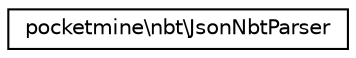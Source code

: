 digraph "Graphical Class Hierarchy"
{
 // INTERACTIVE_SVG=YES
 // LATEX_PDF_SIZE
  edge [fontname="Helvetica",fontsize="10",labelfontname="Helvetica",labelfontsize="10"];
  node [fontname="Helvetica",fontsize="10",shape=record];
  rankdir="LR";
  Node0 [label="pocketmine\\nbt\\JsonNbtParser",height=0.2,width=0.4,color="black", fillcolor="white", style="filled",URL="$d7/dca/classpocketmine_1_1nbt_1_1_json_nbt_parser.html",tooltip=" "];
}
